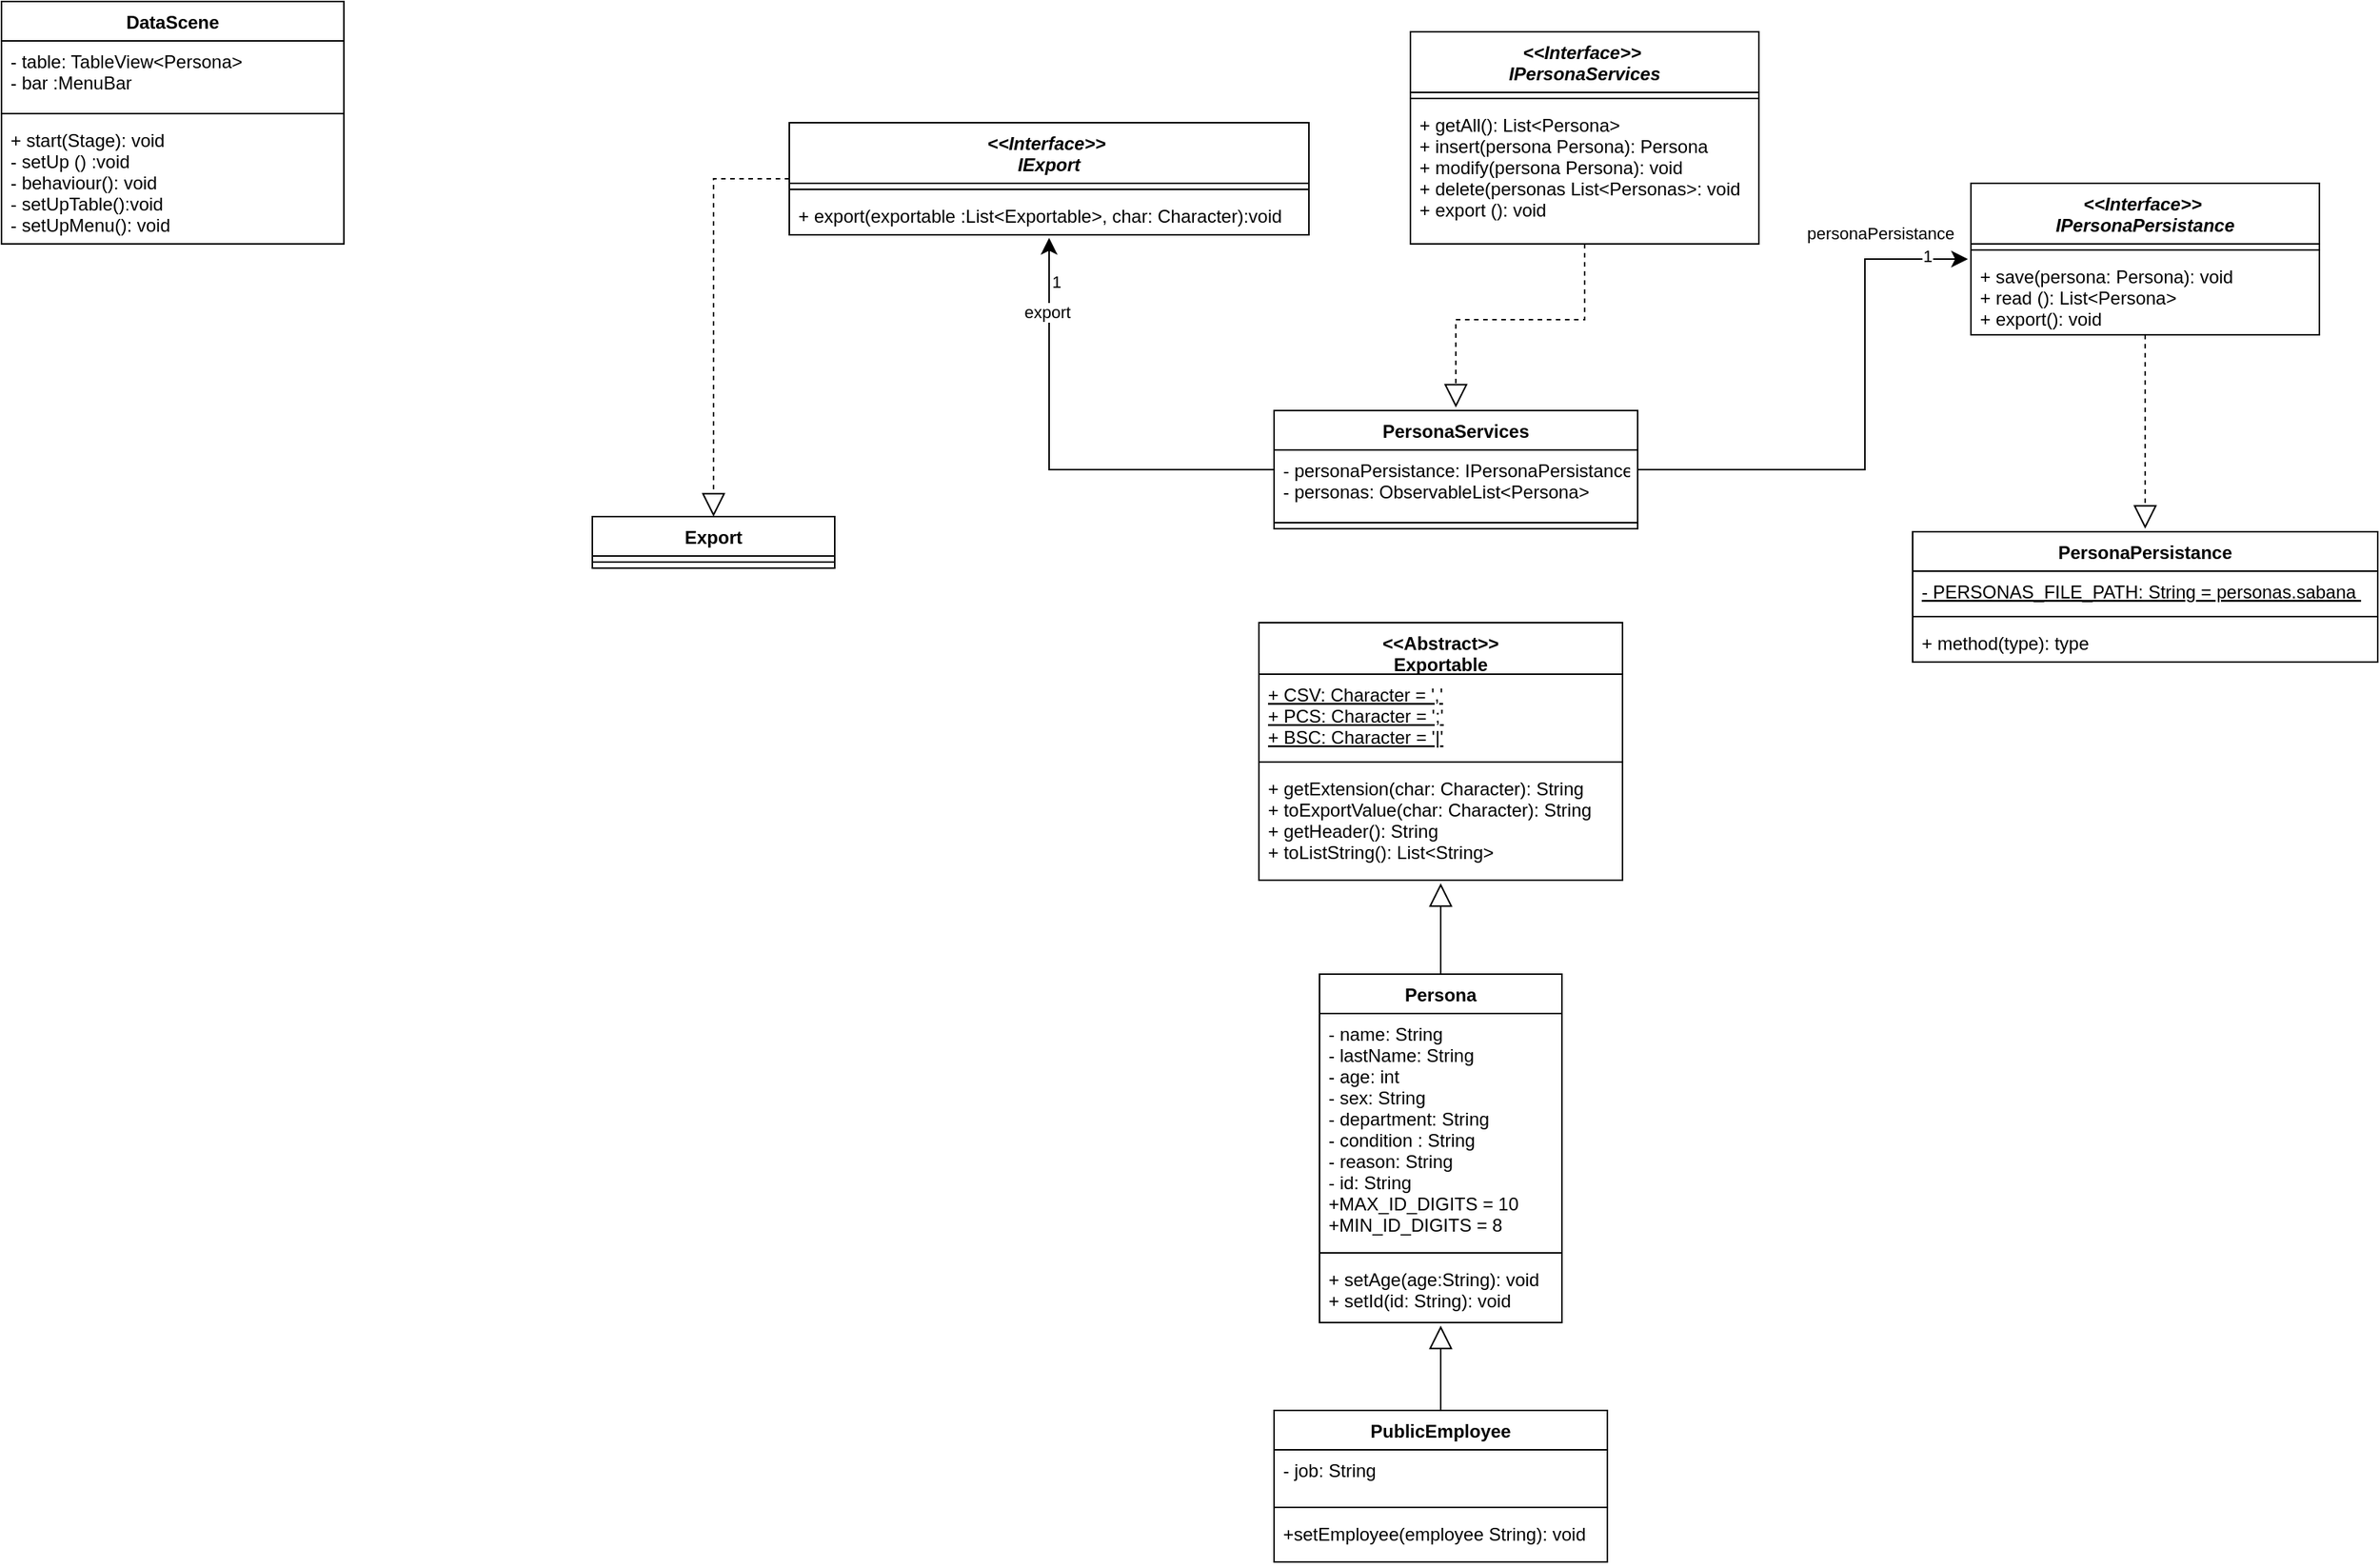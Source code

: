 <mxfile version="14.5.1" type="device"><diagram id="3PmZIO5PAjuFJbNk1qO-" name="Página-1"><mxGraphModel dx="1086" dy="626" grid="1" gridSize="10" guides="1" tooltips="1" connect="1" arrows="1" fold="1" page="1" pageScale="1" pageWidth="827" pageHeight="1169" math="0" shadow="0"><root><mxCell id="0"/><mxCell id="1" parent="0"/><mxCell id="UQaq9TWtq_AzOTQjcaI_-1" value="DataScene" style="swimlane;fontStyle=1;align=center;verticalAlign=top;childLayout=stackLayout;horizontal=1;startSize=26;horizontalStack=0;resizeParent=1;resizeParentMax=0;resizeLast=0;collapsible=1;marginBottom=0;" parent="1" vertex="1"><mxGeometry x="340" y="550" width="226" height="160" as="geometry"/></mxCell><mxCell id="UQaq9TWtq_AzOTQjcaI_-2" value="- table: TableView&lt;Persona&gt;&#10;- bar :MenuBar &#10;&#10;&#10; " style="text;strokeColor=none;fillColor=none;align=left;verticalAlign=top;spacingLeft=4;spacingRight=4;overflow=hidden;rotatable=0;points=[[0,0.5],[1,0.5]];portConstraint=eastwest;" parent="UQaq9TWtq_AzOTQjcaI_-1" vertex="1"><mxGeometry y="26" width="226" height="44" as="geometry"/></mxCell><mxCell id="UQaq9TWtq_AzOTQjcaI_-3" value="" style="line;strokeWidth=1;fillColor=none;align=left;verticalAlign=middle;spacingTop=-1;spacingLeft=3;spacingRight=3;rotatable=0;labelPosition=right;points=[];portConstraint=eastwest;" parent="UQaq9TWtq_AzOTQjcaI_-1" vertex="1"><mxGeometry y="70" width="226" height="8" as="geometry"/></mxCell><mxCell id="UQaq9TWtq_AzOTQjcaI_-4" value="+ start(Stage): void&#10;- setUp () :void&#10;- behaviour(): void&#10;- setUpTable():void&#10;- setUpMenu(): void&#10;&#10;&#10;&#10;&#10;" style="text;strokeColor=none;fillColor=none;align=left;verticalAlign=top;spacingLeft=4;spacingRight=4;overflow=hidden;rotatable=0;points=[[0,0.5],[1,0.5]];portConstraint=eastwest;" parent="UQaq9TWtq_AzOTQjcaI_-1" vertex="1"><mxGeometry y="78" width="226" height="82" as="geometry"/></mxCell><mxCell id="UQaq9TWtq_AzOTQjcaI_-80" style="edgeStyle=orthogonalEdgeStyle;rounded=0;orthogonalLoop=1;jettySize=auto;html=1;exitX=0.5;exitY=0;exitDx=0;exitDy=0;endArrow=block;endFill=0;endSize=13;targetPerimeterSpacing=2;strokeWidth=1;" parent="1" source="UQaq9TWtq_AzOTQjcaI_-5" target="UQaq9TWtq_AzOTQjcaI_-75" edge="1"><mxGeometry relative="1" as="geometry"/></mxCell><mxCell id="UQaq9TWtq_AzOTQjcaI_-5" value="Persona" style="swimlane;fontStyle=1;align=center;verticalAlign=top;childLayout=stackLayout;horizontal=1;startSize=26;horizontalStack=0;resizeParent=1;resizeParentMax=0;resizeLast=0;collapsible=1;marginBottom=0;" parent="1" vertex="1"><mxGeometry x="1210" y="1192" width="160" height="230" as="geometry"/></mxCell><mxCell id="UQaq9TWtq_AzOTQjcaI_-6" value="- name: String&#10;- lastName: String&#10;- age: int&#10;- sex: String&#10;- department: String&#10;- condition : String&#10;- reason: String&#10;- id: String&#10;+MAX_ID_DIGITS = 10&#10;+MIN_ID_DIGITS = 8&#10;&#10;" style="text;strokeColor=none;fillColor=none;align=left;verticalAlign=top;spacingLeft=4;spacingRight=4;overflow=hidden;rotatable=0;points=[[0,0.5],[1,0.5]];portConstraint=eastwest;" parent="UQaq9TWtq_AzOTQjcaI_-5" vertex="1"><mxGeometry y="26" width="160" height="154" as="geometry"/></mxCell><mxCell id="UQaq9TWtq_AzOTQjcaI_-7" value="" style="line;strokeWidth=1;fillColor=none;align=left;verticalAlign=middle;spacingTop=-1;spacingLeft=3;spacingRight=3;rotatable=0;labelPosition=right;points=[];portConstraint=eastwest;" parent="UQaq9TWtq_AzOTQjcaI_-5" vertex="1"><mxGeometry y="180" width="160" height="8" as="geometry"/></mxCell><mxCell id="UQaq9TWtq_AzOTQjcaI_-8" value="+ setAge(age:String): void&#10;+ setId(id: String): void&#10;" style="text;strokeColor=none;fillColor=none;align=left;verticalAlign=top;spacingLeft=4;spacingRight=4;overflow=hidden;rotatable=0;points=[[0,0.5],[1,0.5]];portConstraint=eastwest;" parent="UQaq9TWtq_AzOTQjcaI_-5" vertex="1"><mxGeometry y="188" width="160" height="42" as="geometry"/></mxCell><mxCell id="UQaq9TWtq_AzOTQjcaI_-59" style="edgeStyle=orthogonalEdgeStyle;rounded=0;orthogonalLoop=1;jettySize=auto;html=1;exitX=1;exitY=0.5;exitDx=0;exitDy=0;endArrow=classic;endFill=1;endSize=8;targetPerimeterSpacing=2;strokeWidth=1;" parent="1" source="UQaq9TWtq_AzOTQjcaI_-9" target="UQaq9TWtq_AzOTQjcaI_-55" edge="1"><mxGeometry relative="1" as="geometry"><Array as="points"><mxPoint x="1570" y="859"/><mxPoint x="1570" y="720"/></Array></mxGeometry></mxCell><mxCell id="UQaq9TWtq_AzOTQjcaI_-60" value="1" style="edgeLabel;html=1;align=center;verticalAlign=middle;resizable=0;points=[];" parent="UQaq9TWtq_AzOTQjcaI_-59" vertex="1" connectable="0"><mxGeometry x="0.847" y="-5" relative="1" as="geometry"><mxPoint y="-7" as="offset"/></mxGeometry></mxCell><mxCell id="UQaq9TWtq_AzOTQjcaI_-62" value="personaPersistance" style="edgeLabel;html=1;align=center;verticalAlign=middle;resizable=0;points=[];" parent="UQaq9TWtq_AzOTQjcaI_-59" vertex="1" connectable="0"><mxGeometry x="0.676" y="1" relative="1" as="geometry"><mxPoint y="-16" as="offset"/></mxGeometry></mxCell><mxCell id="UQaq9TWtq_AzOTQjcaI_-61" style="edgeStyle=orthogonalEdgeStyle;rounded=0;orthogonalLoop=1;jettySize=auto;html=1;exitX=0;exitY=0.5;exitDx=0;exitDy=0;endArrow=classic;endFill=1;endSize=8;targetPerimeterSpacing=2;strokeWidth=1;" parent="1" source="UQaq9TWtq_AzOTQjcaI_-9" target="UQaq9TWtq_AzOTQjcaI_-42" edge="1"><mxGeometry relative="1" as="geometry"/></mxCell><mxCell id="UQaq9TWtq_AzOTQjcaI_-63" value="1" style="edgeLabel;html=1;align=center;verticalAlign=middle;resizable=0;points=[];" parent="UQaq9TWtq_AzOTQjcaI_-61" vertex="1" connectable="0"><mxGeometry x="0.81" y="-3" relative="1" as="geometry"><mxPoint x="1" as="offset"/></mxGeometry></mxCell><mxCell id="UQaq9TWtq_AzOTQjcaI_-64" value="export" style="edgeLabel;html=1;align=center;verticalAlign=middle;resizable=0;points=[];" parent="UQaq9TWtq_AzOTQjcaI_-61" vertex="1" connectable="0"><mxGeometry x="0.685" y="-5" relative="1" as="geometry"><mxPoint x="-6.5" y="1" as="offset"/></mxGeometry></mxCell><mxCell id="UQaq9TWtq_AzOTQjcaI_-9" value="PersonaServices" style="swimlane;fontStyle=1;align=center;verticalAlign=top;childLayout=stackLayout;horizontal=1;startSize=26;horizontalStack=0;resizeParent=1;resizeParentMax=0;resizeLast=0;collapsible=1;marginBottom=0;" parent="1" vertex="1"><mxGeometry x="1180" y="820" width="240" height="78" as="geometry"/></mxCell><mxCell id="UQaq9TWtq_AzOTQjcaI_-13" value="- personaPersistance: IPersonaPersistance&#10;- personas: ObservableList&lt;Persona&gt;&#10;&#10; " style="text;strokeColor=none;fillColor=none;align=left;verticalAlign=top;spacingLeft=4;spacingRight=4;overflow=hidden;rotatable=0;points=[[0,0.5],[1,0.5]];portConstraint=eastwest;" parent="UQaq9TWtq_AzOTQjcaI_-9" vertex="1"><mxGeometry y="26" width="240" height="44" as="geometry"/></mxCell><mxCell id="UQaq9TWtq_AzOTQjcaI_-11" value="" style="line;strokeWidth=1;fillColor=none;align=left;verticalAlign=middle;spacingTop=-1;spacingLeft=3;spacingRight=3;rotatable=0;labelPosition=right;points=[];portConstraint=eastwest;" parent="UQaq9TWtq_AzOTQjcaI_-9" vertex="1"><mxGeometry y="70" width="240" height="8" as="geometry"/></mxCell><mxCell id="UQaq9TWtq_AzOTQjcaI_-41" style="edgeStyle=orthogonalEdgeStyle;rounded=0;orthogonalLoop=1;jettySize=auto;html=1;exitX=0.5;exitY=0;exitDx=0;exitDy=0;endArrow=block;endFill=0;endSize=13;targetPerimeterSpacing=2;strokeWidth=1;" parent="1" source="UQaq9TWtq_AzOTQjcaI_-28" target="UQaq9TWtq_AzOTQjcaI_-5" edge="1"><mxGeometry relative="1" as="geometry"/></mxCell><mxCell id="UQaq9TWtq_AzOTQjcaI_-28" value="PublicEmployee" style="swimlane;fontStyle=1;align=center;verticalAlign=top;childLayout=stackLayout;horizontal=1;startSize=26;horizontalStack=0;resizeParent=1;resizeParentMax=0;resizeLast=0;collapsible=1;marginBottom=0;" parent="1" vertex="1"><mxGeometry x="1180" y="1480" width="220" height="100" as="geometry"/></mxCell><mxCell id="UQaq9TWtq_AzOTQjcaI_-29" value="- job: String&#10;" style="text;strokeColor=none;fillColor=none;align=left;verticalAlign=top;spacingLeft=4;spacingRight=4;overflow=hidden;rotatable=0;points=[[0,0.5],[1,0.5]];portConstraint=eastwest;" parent="UQaq9TWtq_AzOTQjcaI_-28" vertex="1"><mxGeometry y="26" width="220" height="34" as="geometry"/></mxCell><mxCell id="UQaq9TWtq_AzOTQjcaI_-30" value="" style="line;strokeWidth=1;fillColor=none;align=left;verticalAlign=middle;spacingTop=-1;spacingLeft=3;spacingRight=3;rotatable=0;labelPosition=right;points=[];portConstraint=eastwest;" parent="UQaq9TWtq_AzOTQjcaI_-28" vertex="1"><mxGeometry y="60" width="220" height="8" as="geometry"/></mxCell><mxCell id="UQaq9TWtq_AzOTQjcaI_-31" value="+setEmployee(employee String): void&#10;&#10;" style="text;strokeColor=none;fillColor=none;align=left;verticalAlign=top;spacingLeft=4;spacingRight=4;overflow=hidden;rotatable=0;points=[[0,0.5],[1,0.5]];portConstraint=eastwest;" parent="UQaq9TWtq_AzOTQjcaI_-28" vertex="1"><mxGeometry y="68" width="220" height="32" as="geometry"/></mxCell><mxCell id="UQaq9TWtq_AzOTQjcaI_-69" style="edgeStyle=orthogonalEdgeStyle;rounded=0;orthogonalLoop=1;jettySize=auto;html=1;exitX=0;exitY=0.5;exitDx=0;exitDy=0;entryX=0.5;entryY=0;entryDx=0;entryDy=0;dashed=1;endArrow=block;endFill=0;endSize=13;targetPerimeterSpacing=2;strokeWidth=1;" parent="1" source="UQaq9TWtq_AzOTQjcaI_-42" target="UQaq9TWtq_AzOTQjcaI_-65" edge="1"><mxGeometry relative="1" as="geometry"/></mxCell><mxCell id="UQaq9TWtq_AzOTQjcaI_-42" value="&lt;&lt;Interface&gt;&gt; &#10;IExport" style="swimlane;fontStyle=3;align=center;verticalAlign=top;childLayout=stackLayout;horizontal=1;startSize=40;horizontalStack=0;resizeParent=1;resizeParentMax=0;resizeLast=0;collapsible=1;marginBottom=0;" parent="1" vertex="1"><mxGeometry x="860" y="630" width="343" height="74" as="geometry"/></mxCell><mxCell id="UQaq9TWtq_AzOTQjcaI_-44" value="" style="line;strokeWidth=1;fillColor=none;align=left;verticalAlign=middle;spacingTop=-1;spacingLeft=3;spacingRight=3;rotatable=0;labelPosition=right;points=[];portConstraint=eastwest;" parent="UQaq9TWtq_AzOTQjcaI_-42" vertex="1"><mxGeometry y="40" width="343" height="8" as="geometry"/></mxCell><mxCell id="UQaq9TWtq_AzOTQjcaI_-45" value="+ export(exportable :List&lt;Exportable&gt;, char: Character):void" style="text;strokeColor=none;fillColor=none;align=left;verticalAlign=top;spacingLeft=4;spacingRight=4;overflow=hidden;rotatable=0;points=[[0,0.5],[1,0.5]];portConstraint=eastwest;" parent="UQaq9TWtq_AzOTQjcaI_-42" vertex="1"><mxGeometry y="48" width="343" height="26" as="geometry"/></mxCell><mxCell id="UQaq9TWtq_AzOTQjcaI_-54" style="edgeStyle=orthogonalEdgeStyle;rounded=0;orthogonalLoop=1;jettySize=auto;html=1;exitX=0.5;exitY=1;exitDx=0;exitDy=0;dashed=1;endArrow=block;endFill=0;endSize=13;targetPerimeterSpacing=2;strokeWidth=1;" parent="1" source="UQaq9TWtq_AzOTQjcaI_-47" target="UQaq9TWtq_AzOTQjcaI_-9" edge="1"><mxGeometry relative="1" as="geometry"/></mxCell><mxCell id="UQaq9TWtq_AzOTQjcaI_-47" value="&lt;&lt;Interface&gt;&gt; &#10;IPersonaServices" style="swimlane;fontStyle=3;align=center;verticalAlign=top;childLayout=stackLayout;horizontal=1;startSize=40;horizontalStack=0;resizeParent=1;resizeParentMax=0;resizeLast=0;collapsible=1;marginBottom=0;" parent="1" vertex="1"><mxGeometry x="1270" y="570" width="230" height="140" as="geometry"/></mxCell><mxCell id="UQaq9TWtq_AzOTQjcaI_-48" value="" style="line;strokeWidth=1;fillColor=none;align=left;verticalAlign=middle;spacingTop=-1;spacingLeft=3;spacingRight=3;rotatable=0;labelPosition=right;points=[];portConstraint=eastwest;" parent="UQaq9TWtq_AzOTQjcaI_-47" vertex="1"><mxGeometry y="40" width="230" height="8" as="geometry"/></mxCell><mxCell id="UQaq9TWtq_AzOTQjcaI_-49" value="+ getAll(): List&lt;Persona&gt;&#10;+ insert(persona Persona): Persona&#10;+ modify(persona Persona): void &#10;+ delete(personas List&lt;Personas&gt;: void&#10;+ export (): void&#10;" style="text;strokeColor=none;fillColor=none;align=left;verticalAlign=top;spacingLeft=4;spacingRight=4;overflow=hidden;rotatable=0;points=[[0,0.5],[1,0.5]];portConstraint=eastwest;" parent="UQaq9TWtq_AzOTQjcaI_-47" vertex="1"><mxGeometry y="48" width="230" height="92" as="geometry"/></mxCell><mxCell id="UQaq9TWtq_AzOTQjcaI_-74" style="edgeStyle=orthogonalEdgeStyle;rounded=0;orthogonalLoop=1;jettySize=auto;html=1;exitX=0.5;exitY=1;exitDx=0;exitDy=0;endArrow=block;endFill=0;endSize=13;targetPerimeterSpacing=2;strokeWidth=1;dashed=1;" parent="1" source="UQaq9TWtq_AzOTQjcaI_-55" target="UQaq9TWtq_AzOTQjcaI_-70" edge="1"><mxGeometry relative="1" as="geometry"/></mxCell><mxCell id="UQaq9TWtq_AzOTQjcaI_-55" value="&lt;&lt;Interface&gt;&gt; &#10;IPersonaPersistance" style="swimlane;fontStyle=3;align=center;verticalAlign=top;childLayout=stackLayout;horizontal=1;startSize=40;horizontalStack=0;resizeParent=1;resizeParentMax=0;resizeLast=0;collapsible=1;marginBottom=0;" parent="1" vertex="1"><mxGeometry x="1640" y="670" width="230" height="100" as="geometry"/></mxCell><mxCell id="UQaq9TWtq_AzOTQjcaI_-56" value="" style="line;strokeWidth=1;fillColor=none;align=left;verticalAlign=middle;spacingTop=-1;spacingLeft=3;spacingRight=3;rotatable=0;labelPosition=right;points=[];portConstraint=eastwest;" parent="UQaq9TWtq_AzOTQjcaI_-55" vertex="1"><mxGeometry y="40" width="230" height="8" as="geometry"/></mxCell><mxCell id="UQaq9TWtq_AzOTQjcaI_-57" value="+ save(persona: Persona): void &#10;+ read (): List&lt;Persona&gt;&#10;+ export(): void" style="text;strokeColor=none;fillColor=none;align=left;verticalAlign=top;spacingLeft=4;spacingRight=4;overflow=hidden;rotatable=0;points=[[0,0.5],[1,0.5]];portConstraint=eastwest;" parent="UQaq9TWtq_AzOTQjcaI_-55" vertex="1"><mxGeometry y="48" width="230" height="52" as="geometry"/></mxCell><mxCell id="UQaq9TWtq_AzOTQjcaI_-65" value="Export" style="swimlane;fontStyle=1;align=center;verticalAlign=top;childLayout=stackLayout;horizontal=1;startSize=26;horizontalStack=0;resizeParent=1;resizeParentMax=0;resizeLast=0;collapsible=1;marginBottom=0;" parent="1" vertex="1"><mxGeometry x="730" y="890" width="160" height="34" as="geometry"/></mxCell><mxCell id="UQaq9TWtq_AzOTQjcaI_-67" value="" style="line;strokeWidth=1;fillColor=none;align=left;verticalAlign=middle;spacingTop=-1;spacingLeft=3;spacingRight=3;rotatable=0;labelPosition=right;points=[];portConstraint=eastwest;" parent="UQaq9TWtq_AzOTQjcaI_-65" vertex="1"><mxGeometry y="26" width="160" height="8" as="geometry"/></mxCell><mxCell id="UQaq9TWtq_AzOTQjcaI_-70" value="PersonaPersistance" style="swimlane;fontStyle=1;align=center;verticalAlign=top;childLayout=stackLayout;horizontal=1;startSize=26;horizontalStack=0;resizeParent=1;resizeParentMax=0;resizeLast=0;collapsible=1;marginBottom=0;" parent="1" vertex="1"><mxGeometry x="1601.5" y="900" width="307" height="86" as="geometry"/></mxCell><mxCell id="UQaq9TWtq_AzOTQjcaI_-71" value="- PERSONAS_FILE_PATH: String = personas.sabana " style="text;strokeColor=none;fillColor=none;align=left;verticalAlign=top;spacingLeft=4;spacingRight=4;overflow=hidden;rotatable=0;points=[[0,0.5],[1,0.5]];portConstraint=eastwest;fontStyle=4" parent="UQaq9TWtq_AzOTQjcaI_-70" vertex="1"><mxGeometry y="26" width="307" height="26" as="geometry"/></mxCell><mxCell id="UQaq9TWtq_AzOTQjcaI_-72" value="" style="line;strokeWidth=1;fillColor=none;align=left;verticalAlign=middle;spacingTop=-1;spacingLeft=3;spacingRight=3;rotatable=0;labelPosition=right;points=[];portConstraint=eastwest;" parent="UQaq9TWtq_AzOTQjcaI_-70" vertex="1"><mxGeometry y="52" width="307" height="8" as="geometry"/></mxCell><mxCell id="UQaq9TWtq_AzOTQjcaI_-73" value="+ method(type): type" style="text;strokeColor=none;fillColor=none;align=left;verticalAlign=top;spacingLeft=4;spacingRight=4;overflow=hidden;rotatable=0;points=[[0,0.5],[1,0.5]];portConstraint=eastwest;" parent="UQaq9TWtq_AzOTQjcaI_-70" vertex="1"><mxGeometry y="60" width="307" height="26" as="geometry"/></mxCell><mxCell id="UQaq9TWtq_AzOTQjcaI_-75" value="&lt;&lt;Abstract&gt;&gt;&#10;Exportable" style="swimlane;fontStyle=1;align=center;verticalAlign=top;childLayout=stackLayout;horizontal=1;startSize=34;horizontalStack=0;resizeParent=1;resizeParentMax=0;resizeLast=0;collapsible=1;marginBottom=0;" parent="1" vertex="1"><mxGeometry x="1170" y="960" width="240" height="170" as="geometry"/></mxCell><mxCell id="UQaq9TWtq_AzOTQjcaI_-76" value="+ CSV: Character = ','&#10;+ PCS: Character = ';'&#10;+ BSC: Character = '|'&#10;&#10;&#10;" style="text;strokeColor=none;fillColor=none;align=left;verticalAlign=top;spacingLeft=4;spacingRight=4;overflow=hidden;rotatable=0;points=[[0,0.5],[1,0.5]];portConstraint=eastwest;fontStyle=4" parent="UQaq9TWtq_AzOTQjcaI_-75" vertex="1"><mxGeometry y="34" width="240" height="54" as="geometry"/></mxCell><mxCell id="UQaq9TWtq_AzOTQjcaI_-77" value="" style="line;strokeWidth=1;fillColor=none;align=left;verticalAlign=middle;spacingTop=-1;spacingLeft=3;spacingRight=3;rotatable=0;labelPosition=right;points=[];portConstraint=eastwest;" parent="UQaq9TWtq_AzOTQjcaI_-75" vertex="1"><mxGeometry y="88" width="240" height="8" as="geometry"/></mxCell><mxCell id="UQaq9TWtq_AzOTQjcaI_-78" value="+ getExtension(char: Character): String&#10;+ toExportValue(char: Character): String&#10;+ getHeader(): String &#10;+ toListString(): List&lt;String&gt;&#10;" style="text;strokeColor=none;fillColor=none;align=left;verticalAlign=top;spacingLeft=4;spacingRight=4;overflow=hidden;rotatable=0;points=[[0,0.5],[1,0.5]];portConstraint=eastwest;" parent="UQaq9TWtq_AzOTQjcaI_-75" vertex="1"><mxGeometry y="96" width="240" height="74" as="geometry"/></mxCell></root></mxGraphModel></diagram></mxfile>
